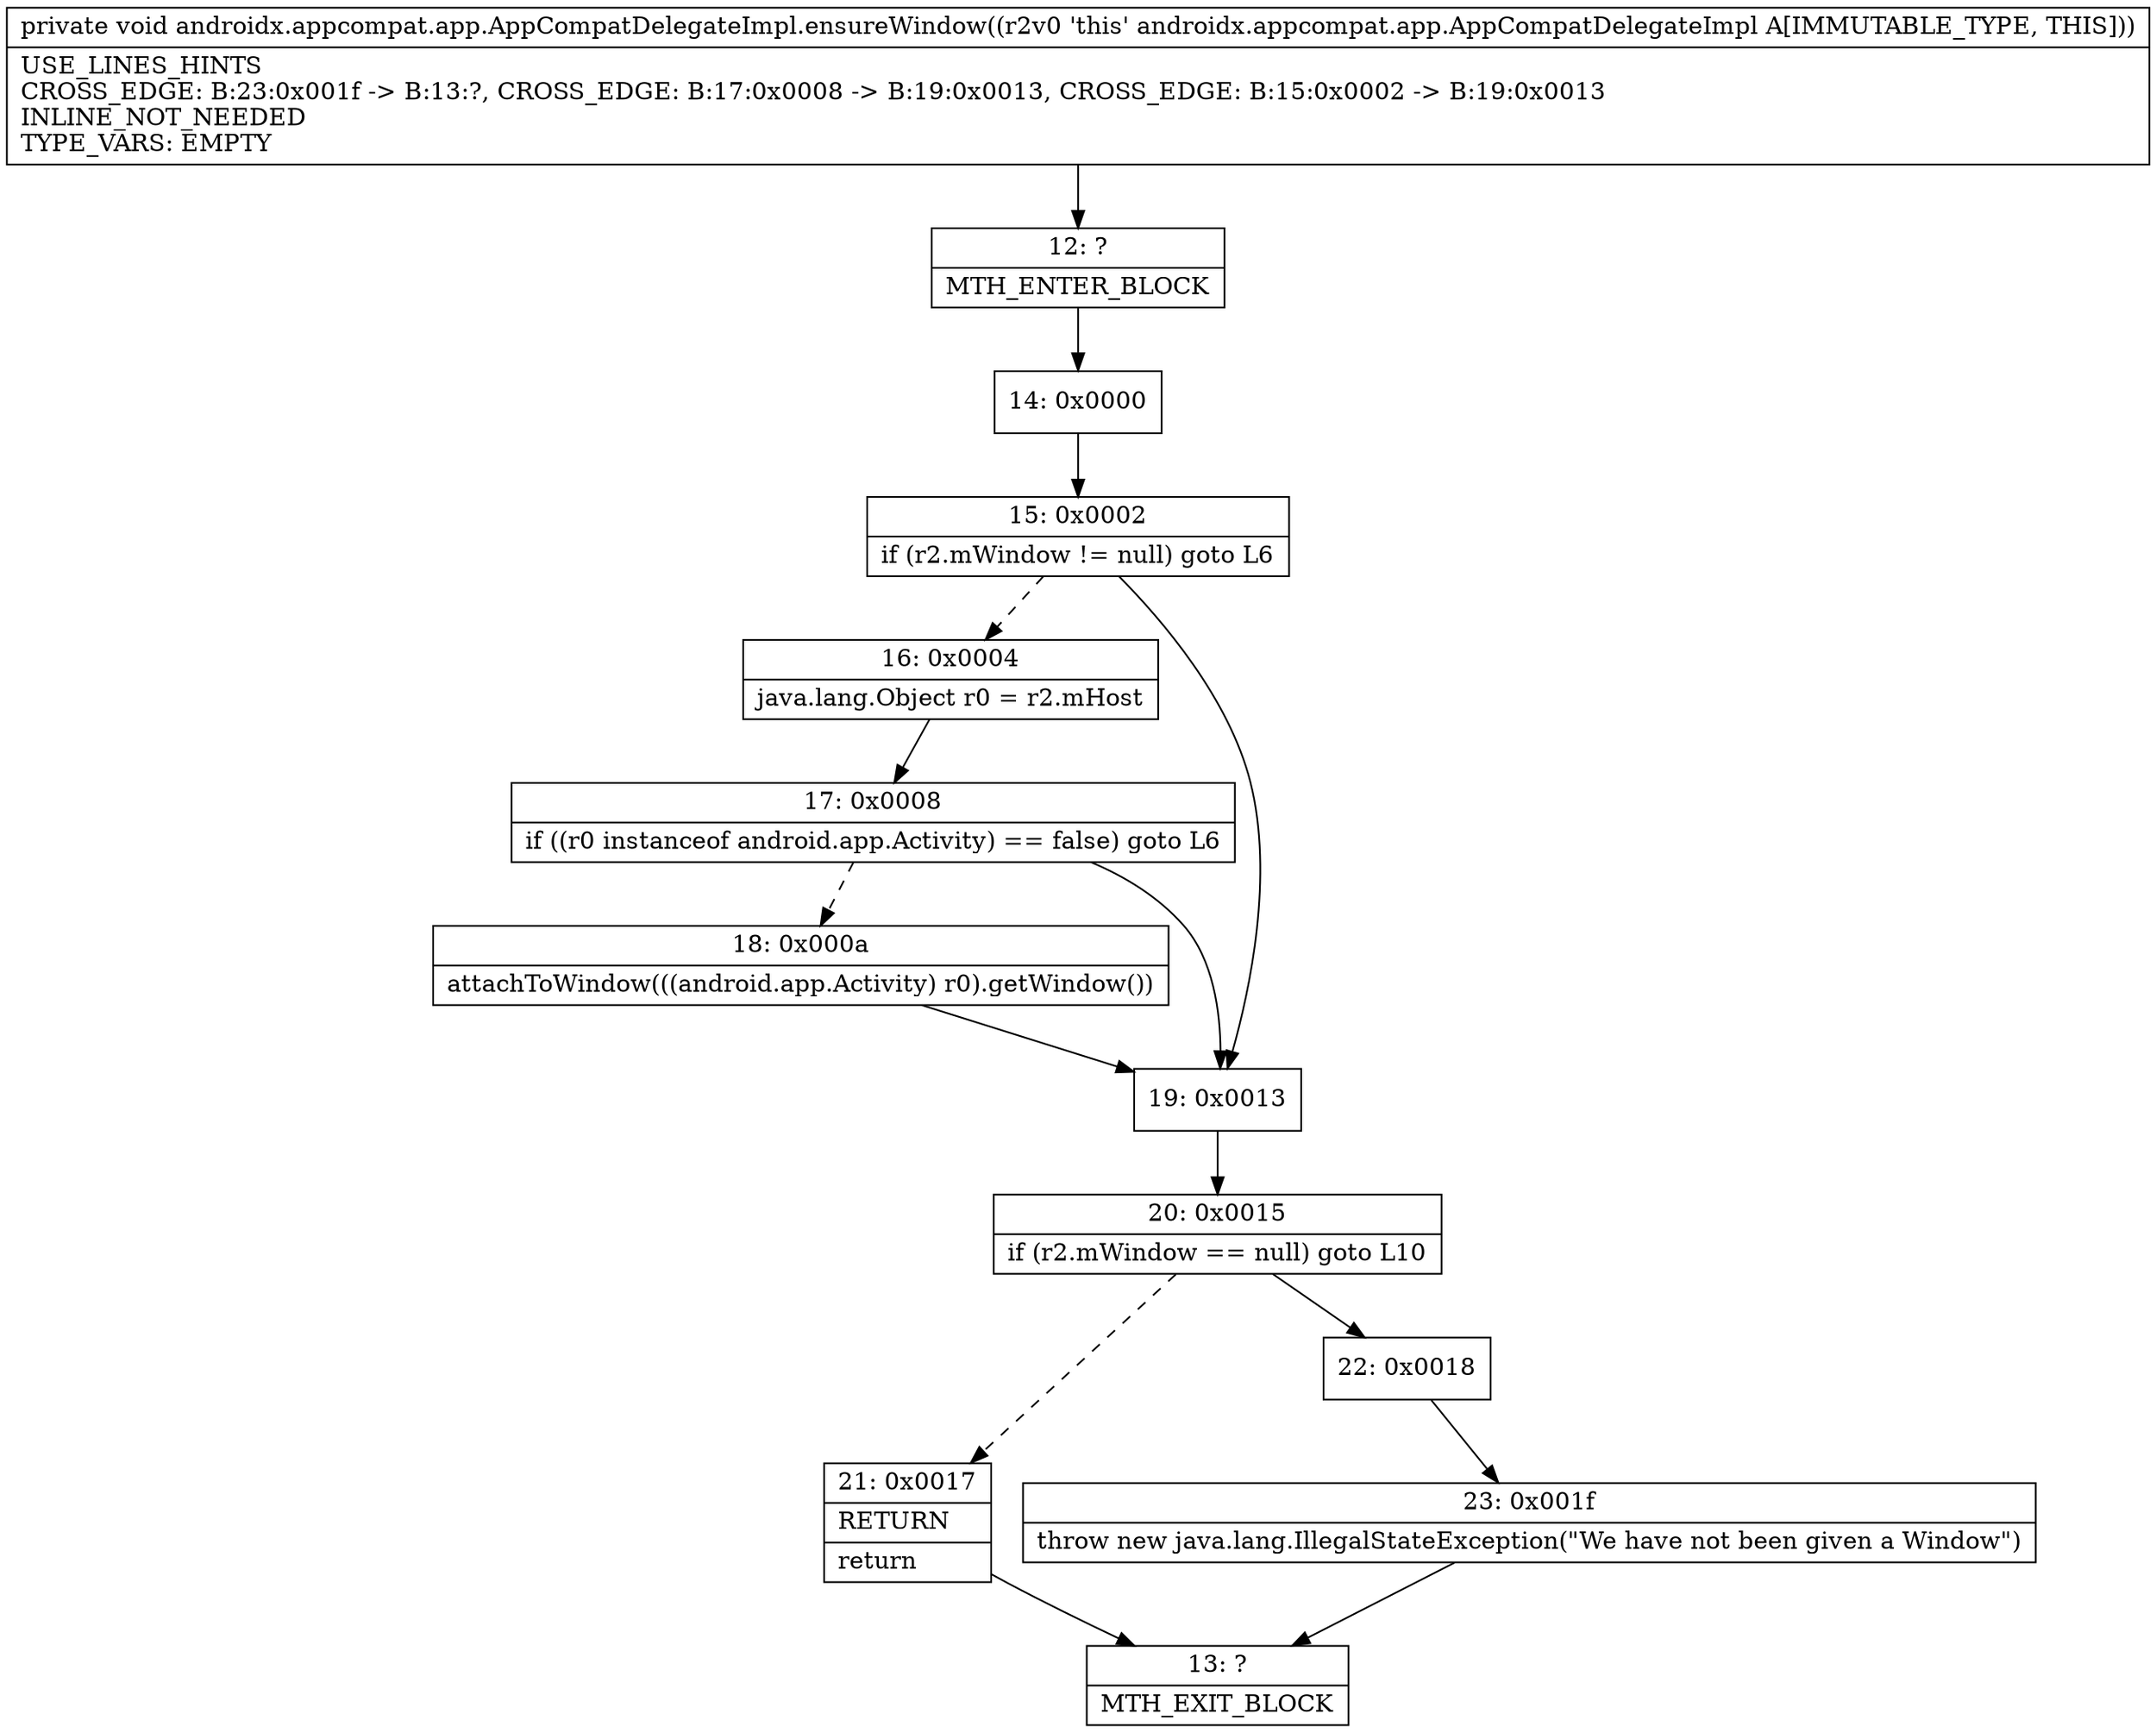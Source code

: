 digraph "CFG forandroidx.appcompat.app.AppCompatDelegateImpl.ensureWindow()V" {
Node_12 [shape=record,label="{12\:\ ?|MTH_ENTER_BLOCK\l}"];
Node_14 [shape=record,label="{14\:\ 0x0000}"];
Node_15 [shape=record,label="{15\:\ 0x0002|if (r2.mWindow != null) goto L6\l}"];
Node_16 [shape=record,label="{16\:\ 0x0004|java.lang.Object r0 = r2.mHost\l}"];
Node_17 [shape=record,label="{17\:\ 0x0008|if ((r0 instanceof android.app.Activity) == false) goto L6\l}"];
Node_18 [shape=record,label="{18\:\ 0x000a|attachToWindow(((android.app.Activity) r0).getWindow())\l}"];
Node_19 [shape=record,label="{19\:\ 0x0013}"];
Node_20 [shape=record,label="{20\:\ 0x0015|if (r2.mWindow == null) goto L10\l}"];
Node_21 [shape=record,label="{21\:\ 0x0017|RETURN\l|return\l}"];
Node_13 [shape=record,label="{13\:\ ?|MTH_EXIT_BLOCK\l}"];
Node_22 [shape=record,label="{22\:\ 0x0018}"];
Node_23 [shape=record,label="{23\:\ 0x001f|throw new java.lang.IllegalStateException(\"We have not been given a Window\")\l}"];
MethodNode[shape=record,label="{private void androidx.appcompat.app.AppCompatDelegateImpl.ensureWindow((r2v0 'this' androidx.appcompat.app.AppCompatDelegateImpl A[IMMUTABLE_TYPE, THIS]))  | USE_LINES_HINTS\lCROSS_EDGE: B:23:0x001f \-\> B:13:?, CROSS_EDGE: B:17:0x0008 \-\> B:19:0x0013, CROSS_EDGE: B:15:0x0002 \-\> B:19:0x0013\lINLINE_NOT_NEEDED\lTYPE_VARS: EMPTY\l}"];
MethodNode -> Node_12;Node_12 -> Node_14;
Node_14 -> Node_15;
Node_15 -> Node_16[style=dashed];
Node_15 -> Node_19;
Node_16 -> Node_17;
Node_17 -> Node_18[style=dashed];
Node_17 -> Node_19;
Node_18 -> Node_19;
Node_19 -> Node_20;
Node_20 -> Node_21[style=dashed];
Node_20 -> Node_22;
Node_21 -> Node_13;
Node_22 -> Node_23;
Node_23 -> Node_13;
}

